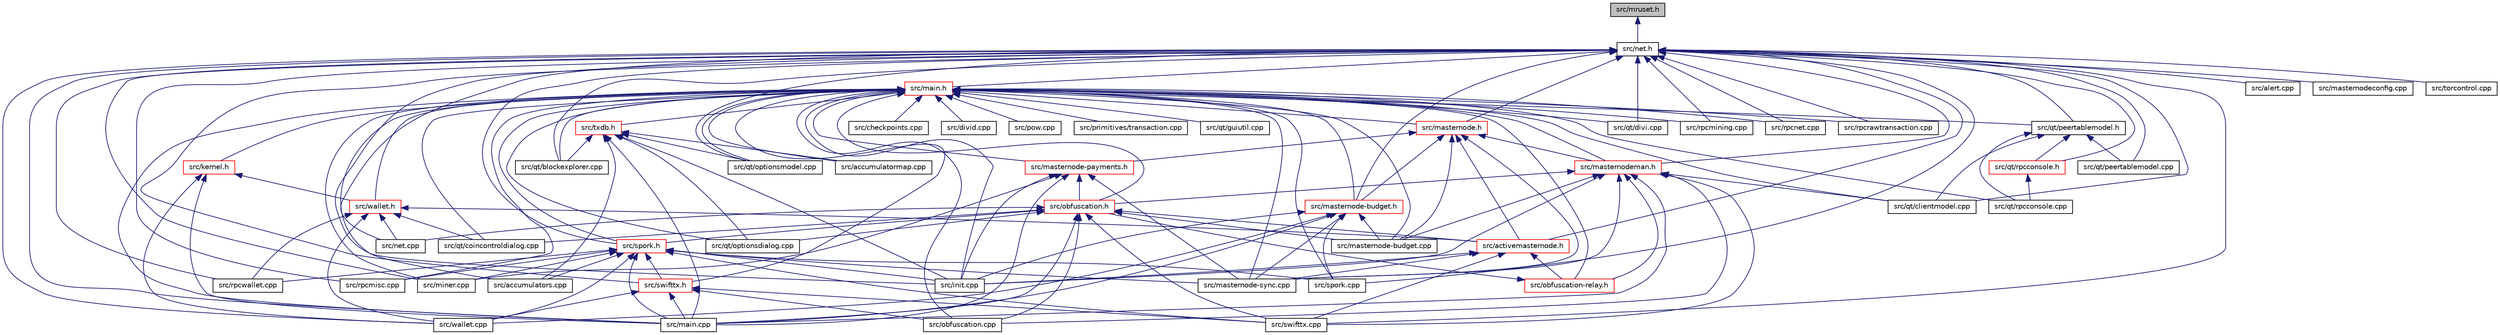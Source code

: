 digraph "src/mruset.h"
{
  edge [fontname="Helvetica",fontsize="10",labelfontname="Helvetica",labelfontsize="10"];
  node [fontname="Helvetica",fontsize="10",shape=record];
  Node4 [label="src/mruset.h",height=0.2,width=0.4,color="black", fillcolor="grey75", style="filled", fontcolor="black"];
  Node4 -> Node5 [dir="back",color="midnightblue",fontsize="10",style="solid",fontname="Helvetica"];
  Node5 [label="src/net.h",height=0.2,width=0.4,color="black", fillcolor="white", style="filled",URL="$net_8h.html"];
  Node5 -> Node6 [dir="back",color="midnightblue",fontsize="10",style="solid",fontname="Helvetica"];
  Node6 [label="src/main.h",height=0.2,width=0.4,color="red", fillcolor="white", style="filled",URL="$main_8h.html"];
  Node6 -> Node7 [dir="back",color="midnightblue",fontsize="10",style="solid",fontname="Helvetica"];
  Node7 [label="src/accumulatormap.cpp",height=0.2,width=0.4,color="black", fillcolor="white", style="filled",URL="$accumulatormap_8cpp.html"];
  Node6 -> Node8 [dir="back",color="midnightblue",fontsize="10",style="solid",fontname="Helvetica"];
  Node8 [label="src/txdb.h",height=0.2,width=0.4,color="red", fillcolor="white", style="filled",URL="$txdb_8h.html"];
  Node8 -> Node7 [dir="back",color="midnightblue",fontsize="10",style="solid",fontname="Helvetica"];
  Node8 -> Node9 [dir="back",color="midnightblue",fontsize="10",style="solid",fontname="Helvetica"];
  Node9 [label="src/accumulators.cpp",height=0.2,width=0.4,color="black", fillcolor="white", style="filled",URL="$accumulators_8cpp.html"];
  Node8 -> Node10 [dir="back",color="midnightblue",fontsize="10",style="solid",fontname="Helvetica"];
  Node10 [label="src/init.cpp",height=0.2,width=0.4,color="black", fillcolor="white", style="filled",URL="$init_8cpp.html"];
  Node8 -> Node11 [dir="back",color="midnightblue",fontsize="10",style="solid",fontname="Helvetica"];
  Node11 [label="src/main.cpp",height=0.2,width=0.4,color="black", fillcolor="white", style="filled",URL="$main_8cpp.html"];
  Node8 -> Node12 [dir="back",color="midnightblue",fontsize="10",style="solid",fontname="Helvetica"];
  Node12 [label="src/qt/blockexplorer.cpp",height=0.2,width=0.4,color="black", fillcolor="white", style="filled",URL="$blockexplorer_8cpp.html"];
  Node8 -> Node13 [dir="back",color="midnightblue",fontsize="10",style="solid",fontname="Helvetica"];
  Node13 [label="src/qt/optionsdialog.cpp",height=0.2,width=0.4,color="black", fillcolor="white", style="filled",URL="$optionsdialog_8cpp.html"];
  Node8 -> Node14 [dir="back",color="midnightblue",fontsize="10",style="solid",fontname="Helvetica"];
  Node14 [label="src/qt/optionsmodel.cpp",height=0.2,width=0.4,color="black", fillcolor="white", style="filled",URL="$optionsmodel_8cpp.html"];
  Node6 -> Node9 [dir="back",color="midnightblue",fontsize="10",style="solid",fontname="Helvetica"];
  Node6 -> Node16 [dir="back",color="midnightblue",fontsize="10",style="solid",fontname="Helvetica"];
  Node16 [label="src/spork.h",height=0.2,width=0.4,color="red", fillcolor="white", style="filled",URL="$spork_8h.html"];
  Node16 -> Node9 [dir="back",color="midnightblue",fontsize="10",style="solid",fontname="Helvetica"];
  Node16 -> Node10 [dir="back",color="midnightblue",fontsize="10",style="solid",fontname="Helvetica"];
  Node16 -> Node11 [dir="back",color="midnightblue",fontsize="10",style="solid",fontname="Helvetica"];
  Node16 -> Node21 [dir="back",color="midnightblue",fontsize="10",style="solid",fontname="Helvetica"];
  Node21 [label="src/swifttx.h",height=0.2,width=0.4,color="red", fillcolor="white", style="filled",URL="$swifttx_8h.html"];
  Node21 -> Node11 [dir="back",color="midnightblue",fontsize="10",style="solid",fontname="Helvetica"];
  Node21 -> Node22 [dir="back",color="midnightblue",fontsize="10",style="solid",fontname="Helvetica"];
  Node22 [label="src/obfuscation.cpp",height=0.2,width=0.4,color="black", fillcolor="white", style="filled",URL="$obfuscation_8cpp.html"];
  Node21 -> Node61 [dir="back",color="midnightblue",fontsize="10",style="solid",fontname="Helvetica"];
  Node61 [label="src/swifttx.cpp",height=0.2,width=0.4,color="black", fillcolor="white", style="filled",URL="$swifttx_8cpp.html"];
  Node21 -> Node62 [dir="back",color="midnightblue",fontsize="10",style="solid",fontname="Helvetica"];
  Node62 [label="src/wallet.cpp",height=0.2,width=0.4,color="black", fillcolor="white", style="filled",URL="$wallet_8cpp.html"];
  Node16 -> Node64 [dir="back",color="midnightblue",fontsize="10",style="solid",fontname="Helvetica"];
  Node64 [label="src/masternode-sync.cpp",height=0.2,width=0.4,color="black", fillcolor="white", style="filled",URL="$masternode-sync_8cpp.html"];
  Node16 -> Node66 [dir="back",color="midnightblue",fontsize="10",style="solid",fontname="Helvetica"];
  Node66 [label="src/miner.cpp",height=0.2,width=0.4,color="black", fillcolor="white", style="filled",URL="$miner_8cpp.html"];
  Node16 -> Node67 [dir="back",color="midnightblue",fontsize="10",style="solid",fontname="Helvetica"];
  Node67 [label="src/rpcmisc.cpp",height=0.2,width=0.4,color="black", fillcolor="white", style="filled",URL="$rpcmisc_8cpp.html"];
  Node16 -> Node68 [dir="back",color="midnightblue",fontsize="10",style="solid",fontname="Helvetica"];
  Node68 [label="src/rpcwallet.cpp",height=0.2,width=0.4,color="black", fillcolor="white", style="filled",URL="$rpcwallet_8cpp.html"];
  Node16 -> Node19 [dir="back",color="midnightblue",fontsize="10",style="solid",fontname="Helvetica"];
  Node19 [label="src/spork.cpp",height=0.2,width=0.4,color="black", fillcolor="white", style="filled",URL="$spork_8cpp.html"];
  Node16 -> Node61 [dir="back",color="midnightblue",fontsize="10",style="solid",fontname="Helvetica"];
  Node16 -> Node62 [dir="back",color="midnightblue",fontsize="10",style="solid",fontname="Helvetica"];
  Node6 -> Node69 [dir="back",color="midnightblue",fontsize="10",style="solid",fontname="Helvetica"];
  Node69 [label="src/obfuscation.h",height=0.2,width=0.4,color="red", fillcolor="white", style="filled",URL="$obfuscation_8h.html"];
  Node69 -> Node16 [dir="back",color="midnightblue",fontsize="10",style="solid",fontname="Helvetica"];
  Node69 -> Node70 [dir="back",color="midnightblue",fontsize="10",style="solid",fontname="Helvetica"];
  Node70 [label="src/activemasternode.h",height=0.2,width=0.4,color="red", fillcolor="white", style="filled",URL="$activemasternode_8h.html"];
  Node70 -> Node71 [dir="back",color="midnightblue",fontsize="10",style="solid",fontname="Helvetica"];
  Node71 [label="src/obfuscation-relay.h",height=0.2,width=0.4,color="red", fillcolor="white", style="filled",URL="$obfuscation-relay_8h.html"];
  Node71 -> Node69 [dir="back",color="midnightblue",fontsize="10",style="solid",fontname="Helvetica"];
  Node70 -> Node10 [dir="back",color="midnightblue",fontsize="10",style="solid",fontname="Helvetica"];
  Node70 -> Node64 [dir="back",color="midnightblue",fontsize="10",style="solid",fontname="Helvetica"];
  Node70 -> Node61 [dir="back",color="midnightblue",fontsize="10",style="solid",fontname="Helvetica"];
  Node69 -> Node11 [dir="back",color="midnightblue",fontsize="10",style="solid",fontname="Helvetica"];
  Node69 -> Node75 [dir="back",color="midnightblue",fontsize="10",style="solid",fontname="Helvetica"];
  Node75 [label="src/masternode-budget.cpp",height=0.2,width=0.4,color="black", fillcolor="white", style="filled",URL="$masternode-budget_8cpp.html"];
  Node69 -> Node77 [dir="back",color="midnightblue",fontsize="10",style="solid",fontname="Helvetica"];
  Node77 [label="src/net.cpp",height=0.2,width=0.4,color="black", fillcolor="white", style="filled",URL="$net_8cpp.html"];
  Node69 -> Node22 [dir="back",color="midnightblue",fontsize="10",style="solid",fontname="Helvetica"];
  Node69 -> Node29 [dir="back",color="midnightblue",fontsize="10",style="solid",fontname="Helvetica"];
  Node29 [label="src/qt/coincontroldialog.cpp",height=0.2,width=0.4,color="black", fillcolor="white", style="filled",URL="$coincontroldialog_8cpp.html"];
  Node69 -> Node13 [dir="back",color="midnightblue",fontsize="10",style="solid",fontname="Helvetica"];
  Node69 -> Node61 [dir="back",color="midnightblue",fontsize="10",style="solid",fontname="Helvetica"];
  Node6 -> Node78 [dir="back",color="midnightblue",fontsize="10",style="solid",fontname="Helvetica"];
  Node78 [label="src/masternode-payments.h",height=0.2,width=0.4,color="red", fillcolor="white", style="filled",URL="$masternode-payments_8h.html"];
  Node78 -> Node69 [dir="back",color="midnightblue",fontsize="10",style="solid",fontname="Helvetica"];
  Node78 -> Node10 [dir="back",color="midnightblue",fontsize="10",style="solid",fontname="Helvetica"];
  Node78 -> Node11 [dir="back",color="midnightblue",fontsize="10",style="solid",fontname="Helvetica"];
  Node78 -> Node64 [dir="back",color="midnightblue",fontsize="10",style="solid",fontname="Helvetica"];
  Node78 -> Node66 [dir="back",color="midnightblue",fontsize="10",style="solid",fontname="Helvetica"];
  Node6 -> Node79 [dir="back",color="midnightblue",fontsize="10",style="solid",fontname="Helvetica"];
  Node79 [label="src/masternode.h",height=0.2,width=0.4,color="red", fillcolor="white", style="filled",URL="$masternode_8h.html"];
  Node79 -> Node78 [dir="back",color="midnightblue",fontsize="10",style="solid",fontname="Helvetica"];
  Node79 -> Node80 [dir="back",color="midnightblue",fontsize="10",style="solid",fontname="Helvetica"];
  Node80 [label="src/masternodeman.h",height=0.2,width=0.4,color="red", fillcolor="white", style="filled",URL="$masternodeman_8h.html"];
  Node80 -> Node69 [dir="back",color="midnightblue",fontsize="10",style="solid",fontname="Helvetica"];
  Node80 -> Node71 [dir="back",color="midnightblue",fontsize="10",style="solid",fontname="Helvetica"];
  Node80 -> Node10 [dir="back",color="midnightblue",fontsize="10",style="solid",fontname="Helvetica"];
  Node80 -> Node11 [dir="back",color="midnightblue",fontsize="10",style="solid",fontname="Helvetica"];
  Node80 -> Node75 [dir="back",color="midnightblue",fontsize="10",style="solid",fontname="Helvetica"];
  Node80 -> Node64 [dir="back",color="midnightblue",fontsize="10",style="solid",fontname="Helvetica"];
  Node80 -> Node22 [dir="back",color="midnightblue",fontsize="10",style="solid",fontname="Helvetica"];
  Node80 -> Node81 [dir="back",color="midnightblue",fontsize="10",style="solid",fontname="Helvetica"];
  Node81 [label="src/qt/clientmodel.cpp",height=0.2,width=0.4,color="black", fillcolor="white", style="filled",URL="$clientmodel_8cpp.html"];
  Node80 -> Node61 [dir="back",color="midnightblue",fontsize="10",style="solid",fontname="Helvetica"];
  Node79 -> Node70 [dir="back",color="midnightblue",fontsize="10",style="solid",fontname="Helvetica"];
  Node79 -> Node82 [dir="back",color="midnightblue",fontsize="10",style="solid",fontname="Helvetica"];
  Node82 [label="src/masternode-budget.h",height=0.2,width=0.4,color="red", fillcolor="white", style="filled",URL="$masternode-budget_8h.html"];
  Node82 -> Node10 [dir="back",color="midnightblue",fontsize="10",style="solid",fontname="Helvetica"];
  Node82 -> Node11 [dir="back",color="midnightblue",fontsize="10",style="solid",fontname="Helvetica"];
  Node82 -> Node75 [dir="back",color="midnightblue",fontsize="10",style="solid",fontname="Helvetica"];
  Node82 -> Node64 [dir="back",color="midnightblue",fontsize="10",style="solid",fontname="Helvetica"];
  Node82 -> Node19 [dir="back",color="midnightblue",fontsize="10",style="solid",fontname="Helvetica"];
  Node82 -> Node62 [dir="back",color="midnightblue",fontsize="10",style="solid",fontname="Helvetica"];
  Node79 -> Node75 [dir="back",color="midnightblue",fontsize="10",style="solid",fontname="Helvetica"];
  Node79 -> Node64 [dir="back",color="midnightblue",fontsize="10",style="solid",fontname="Helvetica"];
  Node6 -> Node80 [dir="back",color="midnightblue",fontsize="10",style="solid",fontname="Helvetica"];
  Node6 -> Node87 [dir="back",color="midnightblue",fontsize="10",style="solid",fontname="Helvetica"];
  Node87 [label="src/kernel.h",height=0.2,width=0.4,color="red", fillcolor="white", style="filled",URL="$kernel_8h.html"];
  Node87 -> Node88 [dir="back",color="midnightblue",fontsize="10",style="solid",fontname="Helvetica"];
  Node88 [label="src/wallet.h",height=0.2,width=0.4,color="red", fillcolor="white", style="filled",URL="$wallet_8h.html"];
  Node88 -> Node70 [dir="back",color="midnightblue",fontsize="10",style="solid",fontname="Helvetica"];
  Node88 -> Node77 [dir="back",color="midnightblue",fontsize="10",style="solid",fontname="Helvetica"];
  Node88 -> Node29 [dir="back",color="midnightblue",fontsize="10",style="solid",fontname="Helvetica"];
  Node88 -> Node68 [dir="back",color="midnightblue",fontsize="10",style="solid",fontname="Helvetica"];
  Node88 -> Node62 [dir="back",color="midnightblue",fontsize="10",style="solid",fontname="Helvetica"];
  Node87 -> Node11 [dir="back",color="midnightblue",fontsize="10",style="solid",fontname="Helvetica"];
  Node87 -> Node62 [dir="back",color="midnightblue",fontsize="10",style="solid",fontname="Helvetica"];
  Node6 -> Node88 [dir="back",color="midnightblue",fontsize="10",style="solid",fontname="Helvetica"];
  Node6 -> Node71 [dir="back",color="midnightblue",fontsize="10",style="solid",fontname="Helvetica"];
  Node6 -> Node92 [dir="back",color="midnightblue",fontsize="10",style="solid",fontname="Helvetica"];
  Node92 [label="src/checkpoints.cpp",height=0.2,width=0.4,color="black", fillcolor="white", style="filled",URL="$checkpoints_8cpp.html"];
  Node6 -> Node93 [dir="back",color="midnightblue",fontsize="10",style="solid",fontname="Helvetica"];
  Node93 [label="src/divid.cpp",height=0.2,width=0.4,color="black", fillcolor="white", style="filled",URL="$divid_8cpp.html"];
  Node6 -> Node10 [dir="back",color="midnightblue",fontsize="10",style="solid",fontname="Helvetica"];
  Node6 -> Node82 [dir="back",color="midnightblue",fontsize="10",style="solid",fontname="Helvetica"];
  Node6 -> Node11 [dir="back",color="midnightblue",fontsize="10",style="solid",fontname="Helvetica"];
  Node6 -> Node21 [dir="back",color="midnightblue",fontsize="10",style="solid",fontname="Helvetica"];
  Node6 -> Node75 [dir="back",color="midnightblue",fontsize="10",style="solid",fontname="Helvetica"];
  Node6 -> Node64 [dir="back",color="midnightblue",fontsize="10",style="solid",fontname="Helvetica"];
  Node6 -> Node66 [dir="back",color="midnightblue",fontsize="10",style="solid",fontname="Helvetica"];
  Node6 -> Node22 [dir="back",color="midnightblue",fontsize="10",style="solid",fontname="Helvetica"];
  Node6 -> Node94 [dir="back",color="midnightblue",fontsize="10",style="solid",fontname="Helvetica"];
  Node94 [label="src/pow.cpp",height=0.2,width=0.4,color="black", fillcolor="white", style="filled",URL="$pow_8cpp.html"];
  Node6 -> Node95 [dir="back",color="midnightblue",fontsize="10",style="solid",fontname="Helvetica"];
  Node95 [label="src/primitives/transaction.cpp",height=0.2,width=0.4,color="black", fillcolor="white", style="filled",URL="$transaction_8cpp.html"];
  Node6 -> Node96 [dir="back",color="midnightblue",fontsize="10",style="solid",fontname="Helvetica"];
  Node96 [label="src/qt/peertablemodel.h",height=0.2,width=0.4,color="black", fillcolor="white", style="filled",URL="$peertablemodel_8h.html"];
  Node96 -> Node97 [dir="back",color="midnightblue",fontsize="10",style="solid",fontname="Helvetica"];
  Node97 [label="src/qt/rpcconsole.h",height=0.2,width=0.4,color="red", fillcolor="white", style="filled",URL="$rpcconsole_8h.html"];
  Node97 -> Node98 [dir="back",color="midnightblue",fontsize="10",style="solid",fontname="Helvetica"];
  Node98 [label="src/qt/rpcconsole.cpp",height=0.2,width=0.4,color="black", fillcolor="white", style="filled",URL="$rpcconsole_8cpp.html"];
  Node96 -> Node81 [dir="back",color="midnightblue",fontsize="10",style="solid",fontname="Helvetica"];
  Node96 -> Node99 [dir="back",color="midnightblue",fontsize="10",style="solid",fontname="Helvetica"];
  Node99 [label="src/qt/peertablemodel.cpp",height=0.2,width=0.4,color="black", fillcolor="white", style="filled",URL="$peertablemodel_8cpp.html"];
  Node96 -> Node98 [dir="back",color="midnightblue",fontsize="10",style="solid",fontname="Helvetica"];
  Node6 -> Node12 [dir="back",color="midnightblue",fontsize="10",style="solid",fontname="Helvetica"];
  Node6 -> Node81 [dir="back",color="midnightblue",fontsize="10",style="solid",fontname="Helvetica"];
  Node6 -> Node29 [dir="back",color="midnightblue",fontsize="10",style="solid",fontname="Helvetica"];
  Node6 -> Node100 [dir="back",color="midnightblue",fontsize="10",style="solid",fontname="Helvetica"];
  Node100 [label="src/qt/divi.cpp",height=0.2,width=0.4,color="black", fillcolor="white", style="filled",URL="$divi_8cpp.html"];
  Node6 -> Node33 [dir="back",color="midnightblue",fontsize="10",style="solid",fontname="Helvetica"];
  Node33 [label="src/qt/guiutil.cpp",height=0.2,width=0.4,color="black", fillcolor="white", style="filled",URL="$guiutil_8cpp.html"];
  Node6 -> Node13 [dir="back",color="midnightblue",fontsize="10",style="solid",fontname="Helvetica"];
  Node6 -> Node14 [dir="back",color="midnightblue",fontsize="10",style="solid",fontname="Helvetica"];
  Node6 -> Node98 [dir="back",color="midnightblue",fontsize="10",style="solid",fontname="Helvetica"];
  Node6 -> Node103 [dir="back",color="midnightblue",fontsize="10",style="solid",fontname="Helvetica"];
  Node103 [label="src/rpcmining.cpp",height=0.2,width=0.4,color="black", fillcolor="white", style="filled",URL="$rpcmining_8cpp.html"];
  Node6 -> Node67 [dir="back",color="midnightblue",fontsize="10",style="solid",fontname="Helvetica"];
  Node6 -> Node104 [dir="back",color="midnightblue",fontsize="10",style="solid",fontname="Helvetica"];
  Node104 [label="src/rpcnet.cpp",height=0.2,width=0.4,color="black", fillcolor="white", style="filled",URL="$rpcnet_8cpp.html"];
  Node6 -> Node105 [dir="back",color="midnightblue",fontsize="10",style="solid",fontname="Helvetica"];
  Node105 [label="src/rpcrawtransaction.cpp",height=0.2,width=0.4,color="black", fillcolor="white", style="filled",URL="$rpcrawtransaction_8cpp.html"];
  Node6 -> Node19 [dir="back",color="midnightblue",fontsize="10",style="solid",fontname="Helvetica"];
  Node5 -> Node16 [dir="back",color="midnightblue",fontsize="10",style="solid",fontname="Helvetica"];
  Node5 -> Node79 [dir="back",color="midnightblue",fontsize="10",style="solid",fontname="Helvetica"];
  Node5 -> Node80 [dir="back",color="midnightblue",fontsize="10",style="solid",fontname="Helvetica"];
  Node5 -> Node70 [dir="back",color="midnightblue",fontsize="10",style="solid",fontname="Helvetica"];
  Node5 -> Node110 [dir="back",color="midnightblue",fontsize="10",style="solid",fontname="Helvetica"];
  Node110 [label="src/alert.cpp",height=0.2,width=0.4,color="black", fillcolor="white", style="filled",URL="$alert_8cpp.html"];
  Node5 -> Node82 [dir="back",color="midnightblue",fontsize="10",style="solid",fontname="Helvetica"];
  Node5 -> Node10 [dir="back",color="midnightblue",fontsize="10",style="solid",fontname="Helvetica"];
  Node5 -> Node11 [dir="back",color="midnightblue",fontsize="10",style="solid",fontname="Helvetica"];
  Node5 -> Node21 [dir="back",color="midnightblue",fontsize="10",style="solid",fontname="Helvetica"];
  Node5 -> Node111 [dir="back",color="midnightblue",fontsize="10",style="solid",fontname="Helvetica"];
  Node111 [label="src/masternodeconfig.cpp",height=0.2,width=0.4,color="black", fillcolor="white", style="filled",URL="$masternodeconfig_8cpp.html"];
  Node5 -> Node66 [dir="back",color="midnightblue",fontsize="10",style="solid",fontname="Helvetica"];
  Node5 -> Node77 [dir="back",color="midnightblue",fontsize="10",style="solid",fontname="Helvetica"];
  Node5 -> Node96 [dir="back",color="midnightblue",fontsize="10",style="solid",fontname="Helvetica"];
  Node5 -> Node97 [dir="back",color="midnightblue",fontsize="10",style="solid",fontname="Helvetica"];
  Node5 -> Node12 [dir="back",color="midnightblue",fontsize="10",style="solid",fontname="Helvetica"];
  Node5 -> Node81 [dir="back",color="midnightblue",fontsize="10",style="solid",fontname="Helvetica"];
  Node5 -> Node100 [dir="back",color="midnightblue",fontsize="10",style="solid",fontname="Helvetica"];
  Node5 -> Node14 [dir="back",color="midnightblue",fontsize="10",style="solid",fontname="Helvetica"];
  Node5 -> Node99 [dir="back",color="midnightblue",fontsize="10",style="solid",fontname="Helvetica"];
  Node5 -> Node103 [dir="back",color="midnightblue",fontsize="10",style="solid",fontname="Helvetica"];
  Node5 -> Node67 [dir="back",color="midnightblue",fontsize="10",style="solid",fontname="Helvetica"];
  Node5 -> Node104 [dir="back",color="midnightblue",fontsize="10",style="solid",fontname="Helvetica"];
  Node5 -> Node105 [dir="back",color="midnightblue",fontsize="10",style="solid",fontname="Helvetica"];
  Node5 -> Node68 [dir="back",color="midnightblue",fontsize="10",style="solid",fontname="Helvetica"];
  Node5 -> Node19 [dir="back",color="midnightblue",fontsize="10",style="solid",fontname="Helvetica"];
  Node5 -> Node61 [dir="back",color="midnightblue",fontsize="10",style="solid",fontname="Helvetica"];
  Node5 -> Node112 [dir="back",color="midnightblue",fontsize="10",style="solid",fontname="Helvetica"];
  Node112 [label="src/torcontrol.cpp",height=0.2,width=0.4,color="black", fillcolor="white", style="filled",URL="$torcontrol_8cpp.html"];
  Node5 -> Node62 [dir="back",color="midnightblue",fontsize="10",style="solid",fontname="Helvetica"];
}
